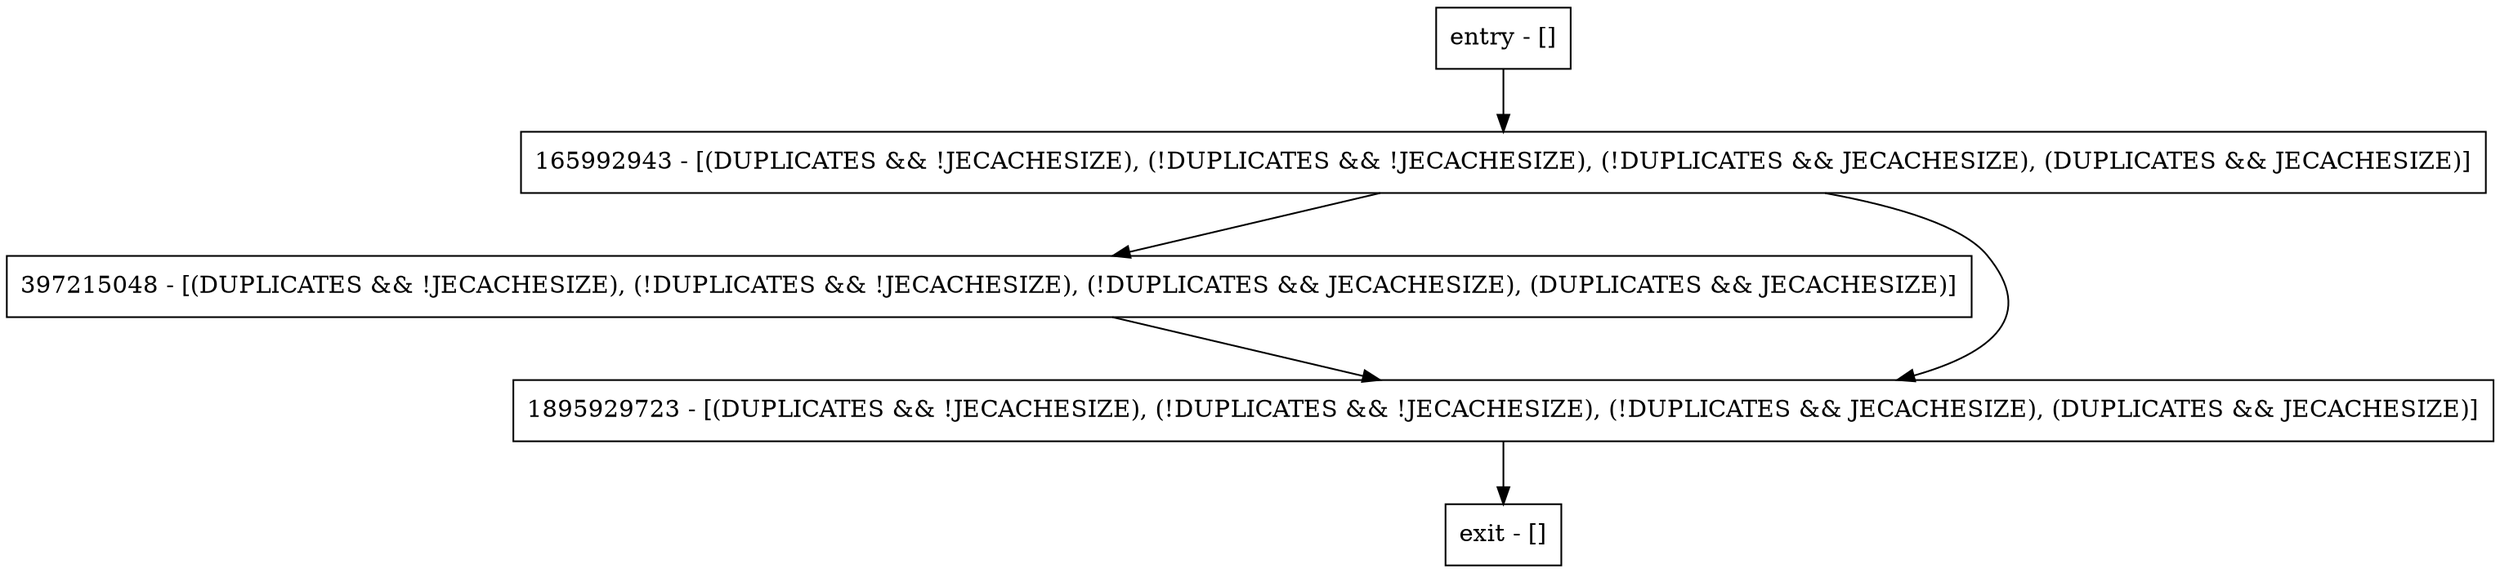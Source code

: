 digraph <init> {
node [shape=record];
entry [label="entry - []"];
exit [label="exit - []"];
165992943 [label="165992943 - [(DUPLICATES && !JECACHESIZE), (!DUPLICATES && !JECACHESIZE), (!DUPLICATES && JECACHESIZE), (DUPLICATES && JECACHESIZE)]"];
397215048 [label="397215048 - [(DUPLICATES && !JECACHESIZE), (!DUPLICATES && !JECACHESIZE), (!DUPLICATES && JECACHESIZE), (DUPLICATES && JECACHESIZE)]"];
1895929723 [label="1895929723 - [(DUPLICATES && !JECACHESIZE), (!DUPLICATES && !JECACHESIZE), (!DUPLICATES && JECACHESIZE), (DUPLICATES && JECACHESIZE)]"];
entry;
exit;
entry -> 165992943;
165992943 -> 397215048;
165992943 -> 1895929723;
397215048 -> 1895929723;
1895929723 -> exit;
}
